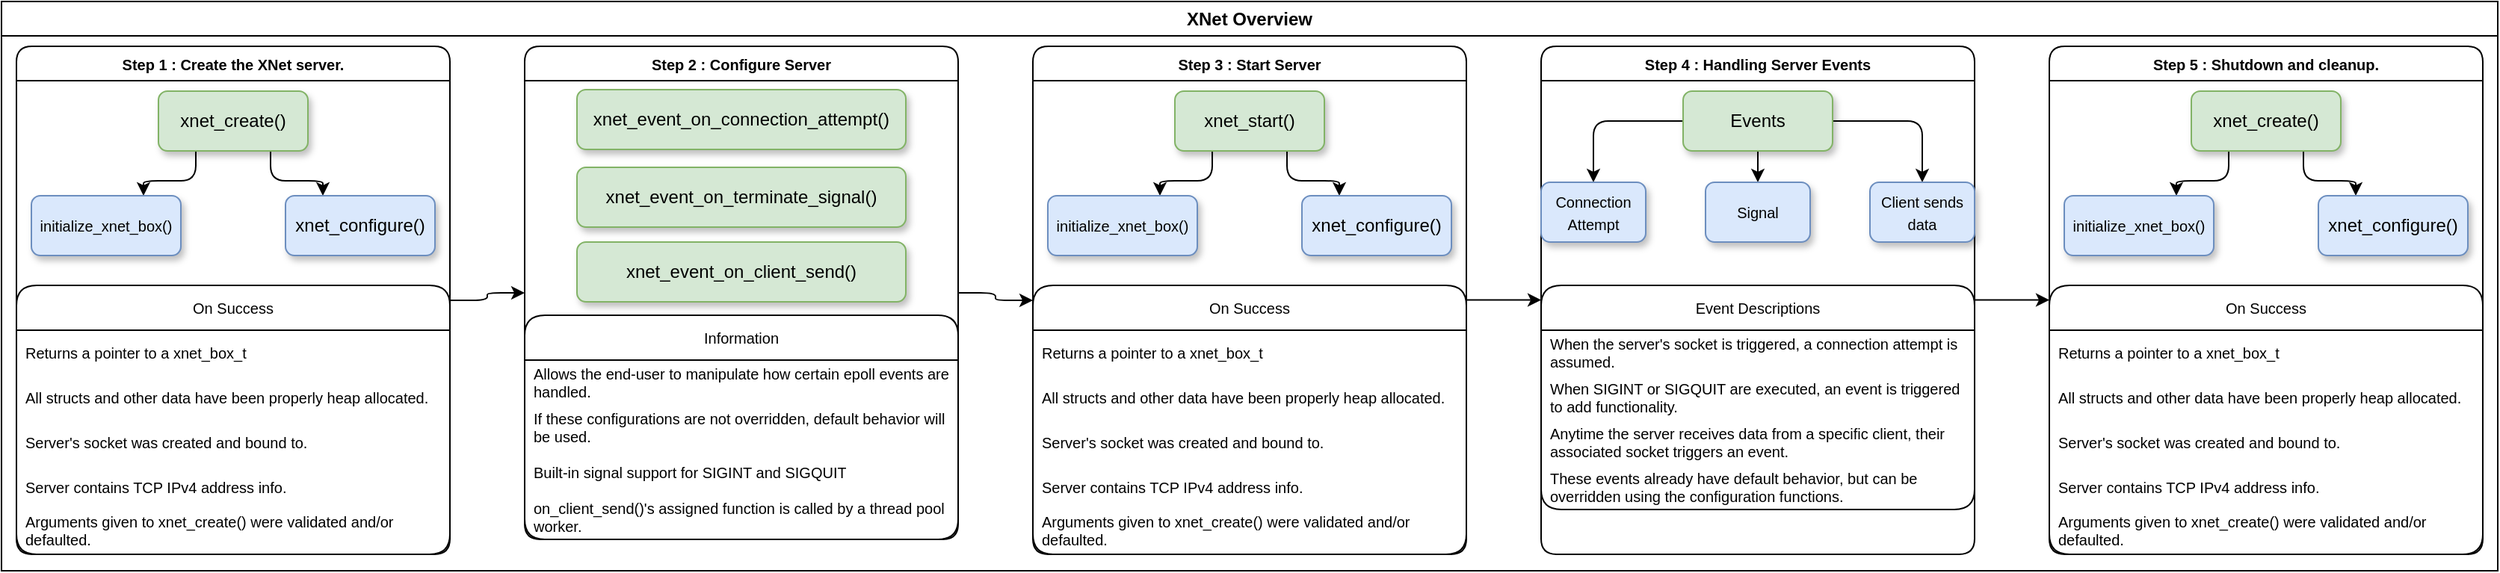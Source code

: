 <mxfile version="20.6.1" type="device"><diagram id="U3kUMdWVzxqKYm31NMez" name="Page-1"><mxGraphModel dx="1469" dy="976" grid="1" gridSize="10" guides="1" tooltips="1" connect="1" arrows="1" fold="1" page="0" pageScale="1" pageWidth="850" pageHeight="1100" background="#ffffff" math="0" shadow="0"><root><mxCell id="0"/><mxCell id="1" parent="0"/><mxCell id="fwImOnN1tH01PNBXdMnB-1" value="XNet Overview" style="swimlane;whiteSpace=wrap;html=1;fillColor=default;strokeColor=default;swimlaneFillColor=default;collapsible=0;" vertex="1" parent="1"><mxGeometry x="-73" y="-201" width="1670" height="381" as="geometry"><mxRectangle width="140" height="30" as="alternateBounds"/></mxGeometry></mxCell><mxCell id="fwImOnN1tH01PNBXdMnB-83" style="edgeStyle=orthogonalEdgeStyle;rounded=1;orthogonalLoop=1;jettySize=auto;html=1;exitX=1;exitY=0.5;exitDx=0;exitDy=0;fontSize=10;" edge="1" parent="fwImOnN1tH01PNBXdMnB-1" source="fwImOnN1tH01PNBXdMnB-35" target="fwImOnN1tH01PNBXdMnB-71"><mxGeometry relative="1" as="geometry"/></mxCell><mxCell id="fwImOnN1tH01PNBXdMnB-35" value="Step 1 : Create the XNet server." style="swimlane;whiteSpace=wrap;html=1;rounded=1;shadow=0;glass=0;strokeColor=default;fontSize=10;fillColor=default;swimlaneLine=1;collapsible=0;" vertex="1" parent="fwImOnN1tH01PNBXdMnB-1"><mxGeometry x="10" y="30" width="290" height="340" as="geometry"><mxRectangle x="10" y="30" width="190" height="30" as="alternateBounds"/></mxGeometry></mxCell><mxCell id="fwImOnN1tH01PNBXdMnB-45" style="edgeStyle=orthogonalEdgeStyle;rounded=1;orthogonalLoop=1;jettySize=auto;html=1;exitX=0.75;exitY=1;exitDx=0;exitDy=0;entryX=0.25;entryY=0;entryDx=0;entryDy=0;fontSize=10;" edge="1" parent="fwImOnN1tH01PNBXdMnB-35" source="fwImOnN1tH01PNBXdMnB-17" target="fwImOnN1tH01PNBXdMnB-20"><mxGeometry relative="1" as="geometry"/></mxCell><mxCell id="fwImOnN1tH01PNBXdMnB-47" style="edgeStyle=orthogonalEdgeStyle;rounded=1;orthogonalLoop=1;jettySize=auto;html=1;exitX=0.25;exitY=1;exitDx=0;exitDy=0;entryX=0.75;entryY=0;entryDx=0;entryDy=0;fontSize=10;" edge="1" parent="fwImOnN1tH01PNBXdMnB-35" source="fwImOnN1tH01PNBXdMnB-17" target="fwImOnN1tH01PNBXdMnB-19"><mxGeometry relative="1" as="geometry"/></mxCell><mxCell id="fwImOnN1tH01PNBXdMnB-17" value="xnet_create()" style="whiteSpace=wrap;html=1;strokeColor=#82b366;fillColor=#d5e8d4;rounded=1;glass=0;shadow=1;" vertex="1" parent="fwImOnN1tH01PNBXdMnB-35"><mxGeometry x="95" y="30" width="100" height="40" as="geometry"/></mxCell><mxCell id="fwImOnN1tH01PNBXdMnB-19" value="&lt;font style=&quot;font-size: 10px;&quot;&gt;initialize_xnet_box()&lt;/font&gt;" style="whiteSpace=wrap;html=1;strokeColor=#6c8ebf;fillColor=#dae8fc;rounded=1;glass=0;shadow=1;" vertex="1" parent="fwImOnN1tH01PNBXdMnB-35"><mxGeometry x="10" y="100" width="100" height="40" as="geometry"/></mxCell><mxCell id="fwImOnN1tH01PNBXdMnB-20" value="xnet_configure()" style="whiteSpace=wrap;html=1;strokeColor=#6c8ebf;fillColor=#dae8fc;rounded=1;glass=0;shadow=1;" vertex="1" parent="fwImOnN1tH01PNBXdMnB-35"><mxGeometry x="180" y="100" width="100" height="40" as="geometry"/></mxCell><mxCell id="fwImOnN1tH01PNBXdMnB-65" value="On Success" style="swimlane;fontStyle=0;childLayout=stackLayout;horizontal=1;startSize=30;horizontalStack=0;resizeParent=1;resizeParentMax=0;resizeLast=0;collapsible=0;marginBottom=0;whiteSpace=wrap;html=1;rounded=1;shadow=0;glass=0;strokeColor=default;fontSize=10;fillColor=default;" vertex="1" parent="fwImOnN1tH01PNBXdMnB-35"><mxGeometry y="160" width="290" height="180" as="geometry"><mxRectangle y="160" width="90" height="30" as="alternateBounds"/></mxGeometry></mxCell><mxCell id="fwImOnN1tH01PNBXdMnB-66" value="Returns a pointer to a xnet_box_t" style="text;strokeColor=none;fillColor=none;align=left;verticalAlign=middle;spacingLeft=4;spacingRight=4;overflow=hidden;points=[[0,0.5],[1,0.5]];portConstraint=eastwest;rotatable=0;whiteSpace=wrap;html=1;rounded=1;shadow=0;glass=0;fontSize=10;" vertex="1" parent="fwImOnN1tH01PNBXdMnB-65"><mxGeometry y="30" width="290" height="30" as="geometry"/></mxCell><mxCell id="fwImOnN1tH01PNBXdMnB-67" value="All structs and other data have been properly heap allocated." style="text;strokeColor=none;fillColor=none;align=left;verticalAlign=middle;spacingLeft=4;spacingRight=4;overflow=hidden;points=[[0,0.5],[1,0.5]];portConstraint=eastwest;rotatable=0;whiteSpace=wrap;html=1;rounded=1;shadow=0;glass=0;fontSize=10;" vertex="1" parent="fwImOnN1tH01PNBXdMnB-65"><mxGeometry y="60" width="290" height="30" as="geometry"/></mxCell><mxCell id="fwImOnN1tH01PNBXdMnB-69" value="Server's socket was created and bound to." style="text;strokeColor=none;fillColor=none;align=left;verticalAlign=middle;spacingLeft=4;spacingRight=4;overflow=hidden;points=[[0,0.5],[1,0.5]];portConstraint=eastwest;rotatable=0;whiteSpace=wrap;html=1;rounded=1;shadow=0;glass=0;fontSize=10;" vertex="1" parent="fwImOnN1tH01PNBXdMnB-65"><mxGeometry y="90" width="290" height="30" as="geometry"/></mxCell><mxCell id="fwImOnN1tH01PNBXdMnB-70" value="Server contains TCP IPv4 address info." style="text;strokeColor=none;fillColor=none;align=left;verticalAlign=middle;spacingLeft=4;spacingRight=4;overflow=hidden;points=[[0,0.5],[1,0.5]];portConstraint=eastwest;rotatable=0;whiteSpace=wrap;html=1;rounded=1;shadow=0;glass=0;fontSize=10;" vertex="1" parent="fwImOnN1tH01PNBXdMnB-65"><mxGeometry y="120" width="290" height="30" as="geometry"/></mxCell><mxCell id="fwImOnN1tH01PNBXdMnB-68" value="Arguments given to xnet_create() were validated and/or defaulted.&lt;span style=&quot;color: rgba(0, 0, 0, 0); font-family: monospace; font-size: 0px;&quot;&gt;%3CmxGraphModel%3E%3Croot%3E%3CmxCell%20id%3D%220%22%2F%3E%3CmxCell%20id%3D%221%22%20parent%3D%220%22%2F%3E%3CmxCell%20id%3D%222%22%20value%3D%22Item%202%22%20style%3D%22text%3BstrokeColor%3Dnone%3BfillColor%3Dnone%3Balign%3Dleft%3BverticalAlign%3Dmiddle%3BspacingLeft%3D4%3BspacingRight%3D4%3Boverflow%3Dhidden%3Bpoints%3D%5B%5B0%2C0.5%5D%2C%5B1%2C0.5%5D%5D%3BportConstraint%3Deastwest%3Brotatable%3D0%3BwhiteSpace%3Dwrap%3Bhtml%3D1%3Brounded%3D1%3Bshadow%3D0%3Bglass%3D0%3BfontSize%3D10%3B%22%20vertex%3D%221%22%20parent%3D%221%22%3E%3CmxGeometry%20x%3D%2285%22%20y%3D%22300%22%20width%3D%22140%22%20height%3D%2230%22%20as%3D%22geometry%22%2F%3E%3C%2FmxCell%3E%3C%2Froot%3E%3C%2FmxGraphModel%3E&lt;/span&gt;&lt;br&gt;&lt;span style=&quot;color: rgba(0, 0, 0, 0); font-family: monospace; font-size: 0px;&quot;&gt;%3CmxGraphModel%3E%3Croot%3E%3CmxCell%20id%3D%220%22%2F%3E%3CmxCell%20id%3D%221%22%20parent%3D%220%22%2F%3E%3CmxCell%20id%3D%222%22%20value%3D%22Item%202%22%20style%3D%22text%3BstrokeColor%3Dnone%3BfillColor%3Dnone%3Balign%3Dleft%3BverticalAlign%3Dmiddle%3BspacingLeft%3D4%3BspacingRight%3D4%3Boverflow%3Dhidden%3Bpoints%3D%5B%5B0%2C0.5%5D%2C%5B1%2C0.5%5D%5D%3BportConstraint%3Deastwest%3Brotatable%3D0%3BwhiteSpace%3Dwrap%3Bhtml%3D1%3Brounded%3D1%3Bshadow%3D0%3Bglass%3D0%3BfontSize%3D10%3B%22%20vertex%3D%221%22%20parent%3D%221%22%3E%3CmxGeometry%20x%3D%2285%22%20y%3D%22300%22%20width%3D%22140%22%20height%3D%2230%22%20as%3D%22geometry%22%2F%3E%3C%2FmxCell%3E%3C%2Froot%3E%3C%2FmxGraphModel%3E&lt;/span&gt;" style="text;strokeColor=none;fillColor=none;align=left;verticalAlign=middle;spacingLeft=4;spacingRight=4;overflow=hidden;points=[[0,0.5],[1,0.5]];portConstraint=eastwest;rotatable=0;whiteSpace=wrap;html=1;rounded=1;shadow=0;glass=0;fontSize=10;" vertex="1" parent="fwImOnN1tH01PNBXdMnB-65"><mxGeometry y="150" width="290" height="30" as="geometry"/></mxCell><mxCell id="fwImOnN1tH01PNBXdMnB-96" style="edgeStyle=orthogonalEdgeStyle;rounded=1;orthogonalLoop=1;jettySize=auto;html=1;exitX=1;exitY=0.5;exitDx=0;exitDy=0;entryX=0;entryY=0.5;entryDx=0;entryDy=0;fontSize=10;" edge="1" parent="fwImOnN1tH01PNBXdMnB-1" source="fwImOnN1tH01PNBXdMnB-71" target="fwImOnN1tH01PNBXdMnB-84"><mxGeometry relative="1" as="geometry"/></mxCell><mxCell id="fwImOnN1tH01PNBXdMnB-71" value="Step 2 : Configure Server" style="swimlane;whiteSpace=wrap;html=1;rounded=1;shadow=0;glass=0;strokeColor=default;fontSize=10;fillColor=default;swimlaneLine=1;collapsible=0;" vertex="1" parent="fwImOnN1tH01PNBXdMnB-1"><mxGeometry x="350" y="30" width="290" height="330" as="geometry"><mxRectangle x="10" y="30" width="190" height="30" as="alternateBounds"/></mxGeometry></mxCell><mxCell id="fwImOnN1tH01PNBXdMnB-74" value="xnet_event_on_connection_attempt()" style="whiteSpace=wrap;html=1;strokeColor=#82b366;fillColor=#d5e8d4;rounded=1;glass=0;shadow=1;" vertex="1" parent="fwImOnN1tH01PNBXdMnB-71"><mxGeometry x="35" y="29" width="220" height="40" as="geometry"/></mxCell><mxCell id="fwImOnN1tH01PNBXdMnB-77" value="Information" style="swimlane;fontStyle=0;childLayout=stackLayout;horizontal=1;startSize=30;horizontalStack=0;resizeParent=1;resizeParentMax=0;resizeLast=0;collapsible=0;marginBottom=0;whiteSpace=wrap;html=1;rounded=1;shadow=0;glass=0;strokeColor=default;fontSize=10;fillColor=default;" vertex="1" parent="fwImOnN1tH01PNBXdMnB-71"><mxGeometry y="180" width="290" height="150" as="geometry"><mxRectangle y="160" width="90" height="30" as="alternateBounds"/></mxGeometry></mxCell><mxCell id="fwImOnN1tH01PNBXdMnB-78" value="Allows the end-user to manipulate how certain epoll events are handled." style="text;strokeColor=none;fillColor=none;align=left;verticalAlign=middle;spacingLeft=4;spacingRight=4;overflow=hidden;points=[[0,0.5],[1,0.5]];portConstraint=eastwest;rotatable=0;whiteSpace=wrap;html=1;rounded=1;shadow=0;glass=0;fontSize=10;" vertex="1" parent="fwImOnN1tH01PNBXdMnB-77"><mxGeometry y="30" width="290" height="30" as="geometry"/></mxCell><mxCell id="fwImOnN1tH01PNBXdMnB-79" value="If these configurations are not overridden, default behavior will be used." style="text;strokeColor=none;fillColor=none;align=left;verticalAlign=middle;spacingLeft=4;spacingRight=4;overflow=hidden;points=[[0,0.5],[1,0.5]];portConstraint=eastwest;rotatable=0;whiteSpace=wrap;html=1;rounded=1;shadow=0;glass=0;fontSize=10;" vertex="1" parent="fwImOnN1tH01PNBXdMnB-77"><mxGeometry y="60" width="290" height="30" as="geometry"/></mxCell><mxCell id="fwImOnN1tH01PNBXdMnB-80" value="Built-in signal support for SIGINT and SIGQUIT" style="text;strokeColor=none;fillColor=none;align=left;verticalAlign=middle;spacingLeft=4;spacingRight=4;overflow=hidden;points=[[0,0.5],[1,0.5]];portConstraint=eastwest;rotatable=0;whiteSpace=wrap;html=1;rounded=1;shadow=0;glass=0;fontSize=10;" vertex="1" parent="fwImOnN1tH01PNBXdMnB-77"><mxGeometry y="90" width="290" height="30" as="geometry"/></mxCell><mxCell id="fwImOnN1tH01PNBXdMnB-81" value="on_client_send()'s assigned function is called by a thread pool worker." style="text;strokeColor=none;fillColor=none;align=left;verticalAlign=middle;spacingLeft=4;spacingRight=4;overflow=hidden;points=[[0,0.5],[1,0.5]];portConstraint=eastwest;rotatable=0;whiteSpace=wrap;html=1;rounded=1;shadow=0;glass=0;fontSize=10;" vertex="1" parent="fwImOnN1tH01PNBXdMnB-77"><mxGeometry y="120" width="290" height="30" as="geometry"/></mxCell><mxCell id="fwImOnN1tH01PNBXdMnB-134" value="xnet_event_on_terminate_signal()" style="whiteSpace=wrap;html=1;strokeColor=#82b366;fillColor=#d5e8d4;rounded=1;glass=0;shadow=1;" vertex="1" parent="fwImOnN1tH01PNBXdMnB-71"><mxGeometry x="35" y="81" width="220" height="40" as="geometry"/></mxCell><mxCell id="fwImOnN1tH01PNBXdMnB-136" value="xnet_event_on_client_send()" style="whiteSpace=wrap;html=1;strokeColor=#82b366;fillColor=#d5e8d4;rounded=1;glass=0;shadow=1;" vertex="1" parent="fwImOnN1tH01PNBXdMnB-71"><mxGeometry x="35" y="131" width="220" height="40" as="geometry"/></mxCell><mxCell id="fwImOnN1tH01PNBXdMnB-84" value="Step 3 : Start Server" style="swimlane;whiteSpace=wrap;html=1;rounded=1;shadow=0;glass=0;strokeColor=default;fontSize=10;fillColor=default;swimlaneLine=1;collapsible=0;" vertex="1" parent="fwImOnN1tH01PNBXdMnB-1"><mxGeometry x="690" y="30" width="290" height="340" as="geometry"><mxRectangle x="10" y="30" width="190" height="30" as="alternateBounds"/></mxGeometry></mxCell><mxCell id="fwImOnN1tH01PNBXdMnB-85" style="edgeStyle=orthogonalEdgeStyle;rounded=1;orthogonalLoop=1;jettySize=auto;html=1;exitX=0.75;exitY=1;exitDx=0;exitDy=0;entryX=0.25;entryY=0;entryDx=0;entryDy=0;fontSize=10;" edge="1" parent="fwImOnN1tH01PNBXdMnB-84" source="fwImOnN1tH01PNBXdMnB-87" target="fwImOnN1tH01PNBXdMnB-89"><mxGeometry relative="1" as="geometry"/></mxCell><mxCell id="fwImOnN1tH01PNBXdMnB-86" style="edgeStyle=orthogonalEdgeStyle;rounded=1;orthogonalLoop=1;jettySize=auto;html=1;exitX=0.25;exitY=1;exitDx=0;exitDy=0;entryX=0.75;entryY=0;entryDx=0;entryDy=0;fontSize=10;" edge="1" parent="fwImOnN1tH01PNBXdMnB-84" source="fwImOnN1tH01PNBXdMnB-87" target="fwImOnN1tH01PNBXdMnB-88"><mxGeometry relative="1" as="geometry"/></mxCell><mxCell id="fwImOnN1tH01PNBXdMnB-87" value="xnet_start()" style="whiteSpace=wrap;html=1;strokeColor=#82b366;fillColor=#d5e8d4;rounded=1;glass=0;shadow=1;" vertex="1" parent="fwImOnN1tH01PNBXdMnB-84"><mxGeometry x="95" y="30" width="100" height="40" as="geometry"/></mxCell><mxCell id="fwImOnN1tH01PNBXdMnB-88" value="&lt;font style=&quot;font-size: 10px;&quot;&gt;initialize_xnet_box()&lt;/font&gt;" style="whiteSpace=wrap;html=1;strokeColor=#6c8ebf;fillColor=#dae8fc;rounded=1;glass=0;shadow=1;" vertex="1" parent="fwImOnN1tH01PNBXdMnB-84"><mxGeometry x="10" y="100" width="100" height="40" as="geometry"/></mxCell><mxCell id="fwImOnN1tH01PNBXdMnB-89" value="xnet_configure()" style="whiteSpace=wrap;html=1;strokeColor=#6c8ebf;fillColor=#dae8fc;rounded=1;glass=0;shadow=1;" vertex="1" parent="fwImOnN1tH01PNBXdMnB-84"><mxGeometry x="180" y="100" width="100" height="40" as="geometry"/></mxCell><mxCell id="fwImOnN1tH01PNBXdMnB-90" value="On Success" style="swimlane;fontStyle=0;childLayout=stackLayout;horizontal=1;startSize=30;horizontalStack=0;resizeParent=1;resizeParentMax=0;resizeLast=0;collapsible=0;marginBottom=0;whiteSpace=wrap;html=1;rounded=1;shadow=0;glass=0;strokeColor=default;fontSize=10;fillColor=default;" vertex="1" parent="fwImOnN1tH01PNBXdMnB-84"><mxGeometry y="160" width="290" height="180" as="geometry"><mxRectangle y="160" width="90" height="30" as="alternateBounds"/></mxGeometry></mxCell><mxCell id="fwImOnN1tH01PNBXdMnB-91" value="Returns a pointer to a xnet_box_t" style="text;strokeColor=none;fillColor=none;align=left;verticalAlign=middle;spacingLeft=4;spacingRight=4;overflow=hidden;points=[[0,0.5],[1,0.5]];portConstraint=eastwest;rotatable=0;whiteSpace=wrap;html=1;rounded=1;shadow=0;glass=0;fontSize=10;" vertex="1" parent="fwImOnN1tH01PNBXdMnB-90"><mxGeometry y="30" width="290" height="30" as="geometry"/></mxCell><mxCell id="fwImOnN1tH01PNBXdMnB-92" value="All structs and other data have been properly heap allocated." style="text;strokeColor=none;fillColor=none;align=left;verticalAlign=middle;spacingLeft=4;spacingRight=4;overflow=hidden;points=[[0,0.5],[1,0.5]];portConstraint=eastwest;rotatable=0;whiteSpace=wrap;html=1;rounded=1;shadow=0;glass=0;fontSize=10;" vertex="1" parent="fwImOnN1tH01PNBXdMnB-90"><mxGeometry y="60" width="290" height="30" as="geometry"/></mxCell><mxCell id="fwImOnN1tH01PNBXdMnB-93" value="Server's socket was created and bound to." style="text;strokeColor=none;fillColor=none;align=left;verticalAlign=middle;spacingLeft=4;spacingRight=4;overflow=hidden;points=[[0,0.5],[1,0.5]];portConstraint=eastwest;rotatable=0;whiteSpace=wrap;html=1;rounded=1;shadow=0;glass=0;fontSize=10;" vertex="1" parent="fwImOnN1tH01PNBXdMnB-90"><mxGeometry y="90" width="290" height="30" as="geometry"/></mxCell><mxCell id="fwImOnN1tH01PNBXdMnB-94" value="Server contains TCP IPv4 address info." style="text;strokeColor=none;fillColor=none;align=left;verticalAlign=middle;spacingLeft=4;spacingRight=4;overflow=hidden;points=[[0,0.5],[1,0.5]];portConstraint=eastwest;rotatable=0;whiteSpace=wrap;html=1;rounded=1;shadow=0;glass=0;fontSize=10;" vertex="1" parent="fwImOnN1tH01PNBXdMnB-90"><mxGeometry y="120" width="290" height="30" as="geometry"/></mxCell><mxCell id="fwImOnN1tH01PNBXdMnB-95" value="Arguments given to xnet_create() were validated and/or defaulted.&lt;span style=&quot;color: rgba(0, 0, 0, 0); font-family: monospace; font-size: 0px;&quot;&gt;%3CmxGraphModel%3E%3Croot%3E%3CmxCell%20id%3D%220%22%2F%3E%3CmxCell%20id%3D%221%22%20parent%3D%220%22%2F%3E%3CmxCell%20id%3D%222%22%20value%3D%22Item%202%22%20style%3D%22text%3BstrokeColor%3Dnone%3BfillColor%3Dnone%3Balign%3Dleft%3BverticalAlign%3Dmiddle%3BspacingLeft%3D4%3BspacingRight%3D4%3Boverflow%3Dhidden%3Bpoints%3D%5B%5B0%2C0.5%5D%2C%5B1%2C0.5%5D%5D%3BportConstraint%3Deastwest%3Brotatable%3D0%3BwhiteSpace%3Dwrap%3Bhtml%3D1%3Brounded%3D1%3Bshadow%3D0%3Bglass%3D0%3BfontSize%3D10%3B%22%20vertex%3D%221%22%20parent%3D%221%22%3E%3CmxGeometry%20x%3D%2285%22%20y%3D%22300%22%20width%3D%22140%22%20height%3D%2230%22%20as%3D%22geometry%22%2F%3E%3C%2FmxCell%3E%3C%2Froot%3E%3C%2FmxGraphModel%3E&lt;/span&gt;&lt;br&gt;&lt;span style=&quot;color: rgba(0, 0, 0, 0); font-family: monospace; font-size: 0px;&quot;&gt;%3CmxGraphModel%3E%3Croot%3E%3CmxCell%20id%3D%220%22%2F%3E%3CmxCell%20id%3D%221%22%20parent%3D%220%22%2F%3E%3CmxCell%20id%3D%222%22%20value%3D%22Item%202%22%20style%3D%22text%3BstrokeColor%3Dnone%3BfillColor%3Dnone%3Balign%3Dleft%3BverticalAlign%3Dmiddle%3BspacingLeft%3D4%3BspacingRight%3D4%3Boverflow%3Dhidden%3Bpoints%3D%5B%5B0%2C0.5%5D%2C%5B1%2C0.5%5D%5D%3BportConstraint%3Deastwest%3Brotatable%3D0%3BwhiteSpace%3Dwrap%3Bhtml%3D1%3Brounded%3D1%3Bshadow%3D0%3Bglass%3D0%3BfontSize%3D10%3B%22%20vertex%3D%221%22%20parent%3D%221%22%3E%3CmxGeometry%20x%3D%2285%22%20y%3D%22300%22%20width%3D%22140%22%20height%3D%2230%22%20as%3D%22geometry%22%2F%3E%3C%2FmxCell%3E%3C%2Froot%3E%3C%2FmxGraphModel%3E&lt;/span&gt;" style="text;strokeColor=none;fillColor=none;align=left;verticalAlign=middle;spacingLeft=4;spacingRight=4;overflow=hidden;points=[[0,0.5],[1,0.5]];portConstraint=eastwest;rotatable=0;whiteSpace=wrap;html=1;rounded=1;shadow=0;glass=0;fontSize=10;" vertex="1" parent="fwImOnN1tH01PNBXdMnB-90"><mxGeometry y="150" width="290" height="30" as="geometry"/></mxCell><mxCell id="fwImOnN1tH01PNBXdMnB-97" value="Step 4 : Handling Server Events" style="swimlane;whiteSpace=wrap;html=1;rounded=1;shadow=0;glass=0;strokeColor=default;fontSize=10;fillColor=default;swimlaneLine=1;collapsible=0;" vertex="1" parent="fwImOnN1tH01PNBXdMnB-1"><mxGeometry x="1030" y="30" width="290" height="340" as="geometry"><mxRectangle x="10" y="30" width="190" height="30" as="alternateBounds"/></mxGeometry></mxCell><mxCell id="fwImOnN1tH01PNBXdMnB-157" style="edgeStyle=orthogonalEdgeStyle;rounded=1;orthogonalLoop=1;jettySize=auto;html=1;exitX=0;exitY=0.5;exitDx=0;exitDy=0;entryX=0.5;entryY=0;entryDx=0;entryDy=0;fontSize=10;" edge="1" parent="fwImOnN1tH01PNBXdMnB-97" source="fwImOnN1tH01PNBXdMnB-100" target="fwImOnN1tH01PNBXdMnB-101"><mxGeometry relative="1" as="geometry"/></mxCell><mxCell id="fwImOnN1tH01PNBXdMnB-158" style="edgeStyle=orthogonalEdgeStyle;rounded=1;orthogonalLoop=1;jettySize=auto;html=1;exitX=1;exitY=0.5;exitDx=0;exitDy=0;entryX=0.5;entryY=0;entryDx=0;entryDy=0;fontSize=10;" edge="1" parent="fwImOnN1tH01PNBXdMnB-97" source="fwImOnN1tH01PNBXdMnB-100" target="fwImOnN1tH01PNBXdMnB-155"><mxGeometry relative="1" as="geometry"/></mxCell><mxCell id="fwImOnN1tH01PNBXdMnB-159" style="edgeStyle=orthogonalEdgeStyle;rounded=1;orthogonalLoop=1;jettySize=auto;html=1;exitX=0.5;exitY=1;exitDx=0;exitDy=0;entryX=0.5;entryY=0;entryDx=0;entryDy=0;fontSize=10;" edge="1" parent="fwImOnN1tH01PNBXdMnB-97" source="fwImOnN1tH01PNBXdMnB-100" target="fwImOnN1tH01PNBXdMnB-154"><mxGeometry relative="1" as="geometry"/></mxCell><mxCell id="fwImOnN1tH01PNBXdMnB-100" value="Events" style="whiteSpace=wrap;html=1;strokeColor=#82b366;fillColor=#d5e8d4;rounded=1;glass=0;shadow=1;" vertex="1" parent="fwImOnN1tH01PNBXdMnB-97"><mxGeometry x="95" y="30" width="100" height="40" as="geometry"/></mxCell><mxCell id="fwImOnN1tH01PNBXdMnB-101" value="&lt;font style=&quot;font-size: 10px;&quot;&gt;Connection Attempt&lt;/font&gt;" style="whiteSpace=wrap;html=1;strokeColor=#6c8ebf;fillColor=#dae8fc;rounded=1;glass=0;shadow=1;" vertex="1" parent="fwImOnN1tH01PNBXdMnB-97"><mxGeometry y="91" width="70" height="40" as="geometry"/></mxCell><mxCell id="fwImOnN1tH01PNBXdMnB-103" value="Event Descriptions" style="swimlane;fontStyle=0;childLayout=stackLayout;horizontal=1;startSize=30;horizontalStack=0;resizeParent=1;resizeParentMax=0;resizeLast=0;collapsible=0;marginBottom=0;whiteSpace=wrap;html=1;rounded=1;shadow=0;glass=0;strokeColor=default;fontSize=10;fillColor=default;" vertex="1" parent="fwImOnN1tH01PNBXdMnB-97"><mxGeometry y="160" width="290" height="150" as="geometry"><mxRectangle y="160" width="90" height="30" as="alternateBounds"/></mxGeometry></mxCell><mxCell id="fwImOnN1tH01PNBXdMnB-104" value="When the server's socket is triggered, a connection attempt is assumed." style="text;strokeColor=none;fillColor=none;align=left;verticalAlign=middle;spacingLeft=4;spacingRight=4;overflow=hidden;points=[[0,0.5],[1,0.5]];portConstraint=eastwest;rotatable=0;whiteSpace=wrap;html=1;rounded=1;shadow=0;glass=0;fontSize=10;" vertex="1" parent="fwImOnN1tH01PNBXdMnB-103"><mxGeometry y="30" width="290" height="30" as="geometry"/></mxCell><mxCell id="fwImOnN1tH01PNBXdMnB-105" value="When SIGINT or SIGQUIT are executed, an event is triggered to add functionality." style="text;strokeColor=none;fillColor=none;align=left;verticalAlign=middle;spacingLeft=4;spacingRight=4;overflow=hidden;points=[[0,0.5],[1,0.5]];portConstraint=eastwest;rotatable=0;whiteSpace=wrap;html=1;rounded=1;shadow=0;glass=0;fontSize=10;" vertex="1" parent="fwImOnN1tH01PNBXdMnB-103"><mxGeometry y="60" width="290" height="30" as="geometry"/></mxCell><mxCell id="fwImOnN1tH01PNBXdMnB-106" value="Anytime the server receives data from a specific client, their associated socket triggers an event." style="text;strokeColor=none;fillColor=none;align=left;verticalAlign=middle;spacingLeft=4;spacingRight=4;overflow=hidden;points=[[0,0.5],[1,0.5]];portConstraint=eastwest;rotatable=0;whiteSpace=wrap;html=1;rounded=1;shadow=0;glass=0;fontSize=10;" vertex="1" parent="fwImOnN1tH01PNBXdMnB-103"><mxGeometry y="90" width="290" height="30" as="geometry"/></mxCell><mxCell id="fwImOnN1tH01PNBXdMnB-160" value="These events already have default behavior, but can be overridden using the configuration functions.&amp;nbsp;" style="text;strokeColor=none;fillColor=none;align=left;verticalAlign=middle;spacingLeft=4;spacingRight=4;overflow=hidden;points=[[0,0.5],[1,0.5]];portConstraint=eastwest;rotatable=0;whiteSpace=wrap;html=1;rounded=1;shadow=0;glass=0;fontSize=10;" vertex="1" parent="fwImOnN1tH01PNBXdMnB-103"><mxGeometry y="120" width="290" height="30" as="geometry"/></mxCell><mxCell id="fwImOnN1tH01PNBXdMnB-154" value="&lt;font style=&quot;font-size: 10px;&quot;&gt;Signal&lt;/font&gt;" style="whiteSpace=wrap;html=1;strokeColor=#6c8ebf;fillColor=#dae8fc;rounded=1;glass=0;shadow=1;" vertex="1" parent="fwImOnN1tH01PNBXdMnB-97"><mxGeometry x="110" y="91" width="70" height="40" as="geometry"/></mxCell><mxCell id="fwImOnN1tH01PNBXdMnB-155" value="&lt;font style=&quot;font-size: 10px;&quot;&gt;Client sends data&lt;/font&gt;" style="whiteSpace=wrap;html=1;strokeColor=#6c8ebf;fillColor=#dae8fc;rounded=1;glass=0;shadow=1;" vertex="1" parent="fwImOnN1tH01PNBXdMnB-97"><mxGeometry x="220" y="91" width="70" height="40" as="geometry"/></mxCell><mxCell id="fwImOnN1tH01PNBXdMnB-112" style="edgeStyle=orthogonalEdgeStyle;rounded=1;orthogonalLoop=1;jettySize=auto;html=1;exitX=1;exitY=0.5;exitDx=0;exitDy=0;entryX=0;entryY=0.5;entryDx=0;entryDy=0;fontSize=10;" edge="1" parent="fwImOnN1tH01PNBXdMnB-1"><mxGeometry relative="1" as="geometry"><mxPoint x="980" y="199.8" as="sourcePoint"/><mxPoint x="1030" y="199.8" as="targetPoint"/></mxGeometry></mxCell><mxCell id="fwImOnN1tH01PNBXdMnB-113" value="Step 5 : Shutdown and cleanup." style="swimlane;whiteSpace=wrap;html=1;rounded=1;shadow=0;glass=0;strokeColor=default;fontSize=10;fillColor=default;swimlaneLine=1;collapsible=0;" vertex="1" parent="fwImOnN1tH01PNBXdMnB-1"><mxGeometry x="1370" y="30" width="290" height="340" as="geometry"><mxRectangle x="10" y="30" width="190" height="30" as="alternateBounds"/></mxGeometry></mxCell><mxCell id="fwImOnN1tH01PNBXdMnB-114" style="edgeStyle=orthogonalEdgeStyle;rounded=1;orthogonalLoop=1;jettySize=auto;html=1;exitX=0.75;exitY=1;exitDx=0;exitDy=0;entryX=0.25;entryY=0;entryDx=0;entryDy=0;fontSize=10;" edge="1" parent="fwImOnN1tH01PNBXdMnB-113" source="fwImOnN1tH01PNBXdMnB-116" target="fwImOnN1tH01PNBXdMnB-118"><mxGeometry relative="1" as="geometry"/></mxCell><mxCell id="fwImOnN1tH01PNBXdMnB-115" style="edgeStyle=orthogonalEdgeStyle;rounded=1;orthogonalLoop=1;jettySize=auto;html=1;exitX=0.25;exitY=1;exitDx=0;exitDy=0;entryX=0.75;entryY=0;entryDx=0;entryDy=0;fontSize=10;" edge="1" parent="fwImOnN1tH01PNBXdMnB-113" source="fwImOnN1tH01PNBXdMnB-116" target="fwImOnN1tH01PNBXdMnB-117"><mxGeometry relative="1" as="geometry"/></mxCell><mxCell id="fwImOnN1tH01PNBXdMnB-116" value="xnet_create()" style="whiteSpace=wrap;html=1;strokeColor=#82b366;fillColor=#d5e8d4;rounded=1;glass=0;shadow=1;" vertex="1" parent="fwImOnN1tH01PNBXdMnB-113"><mxGeometry x="95" y="30" width="100" height="40" as="geometry"/></mxCell><mxCell id="fwImOnN1tH01PNBXdMnB-117" value="&lt;font style=&quot;font-size: 10px;&quot;&gt;initialize_xnet_box()&lt;/font&gt;" style="whiteSpace=wrap;html=1;strokeColor=#6c8ebf;fillColor=#dae8fc;rounded=1;glass=0;shadow=1;" vertex="1" parent="fwImOnN1tH01PNBXdMnB-113"><mxGeometry x="10" y="100" width="100" height="40" as="geometry"/></mxCell><mxCell id="fwImOnN1tH01PNBXdMnB-118" value="xnet_configure()" style="whiteSpace=wrap;html=1;strokeColor=#6c8ebf;fillColor=#dae8fc;rounded=1;glass=0;shadow=1;" vertex="1" parent="fwImOnN1tH01PNBXdMnB-113"><mxGeometry x="180" y="100" width="100" height="40" as="geometry"/></mxCell><mxCell id="fwImOnN1tH01PNBXdMnB-119" value="On Success" style="swimlane;fontStyle=0;childLayout=stackLayout;horizontal=1;startSize=30;horizontalStack=0;resizeParent=1;resizeParentMax=0;resizeLast=0;collapsible=0;marginBottom=0;whiteSpace=wrap;html=1;rounded=1;shadow=0;glass=0;strokeColor=default;fontSize=10;fillColor=default;" vertex="1" parent="fwImOnN1tH01PNBXdMnB-113"><mxGeometry y="160" width="290" height="180" as="geometry"><mxRectangle y="160" width="90" height="30" as="alternateBounds"/></mxGeometry></mxCell><mxCell id="fwImOnN1tH01PNBXdMnB-120" value="Returns a pointer to a xnet_box_t" style="text;strokeColor=none;fillColor=none;align=left;verticalAlign=middle;spacingLeft=4;spacingRight=4;overflow=hidden;points=[[0,0.5],[1,0.5]];portConstraint=eastwest;rotatable=0;whiteSpace=wrap;html=1;rounded=1;shadow=0;glass=0;fontSize=10;" vertex="1" parent="fwImOnN1tH01PNBXdMnB-119"><mxGeometry y="30" width="290" height="30" as="geometry"/></mxCell><mxCell id="fwImOnN1tH01PNBXdMnB-121" value="All structs and other data have been properly heap allocated." style="text;strokeColor=none;fillColor=none;align=left;verticalAlign=middle;spacingLeft=4;spacingRight=4;overflow=hidden;points=[[0,0.5],[1,0.5]];portConstraint=eastwest;rotatable=0;whiteSpace=wrap;html=1;rounded=1;shadow=0;glass=0;fontSize=10;" vertex="1" parent="fwImOnN1tH01PNBXdMnB-119"><mxGeometry y="60" width="290" height="30" as="geometry"/></mxCell><mxCell id="fwImOnN1tH01PNBXdMnB-122" value="Server's socket was created and bound to." style="text;strokeColor=none;fillColor=none;align=left;verticalAlign=middle;spacingLeft=4;spacingRight=4;overflow=hidden;points=[[0,0.5],[1,0.5]];portConstraint=eastwest;rotatable=0;whiteSpace=wrap;html=1;rounded=1;shadow=0;glass=0;fontSize=10;" vertex="1" parent="fwImOnN1tH01PNBXdMnB-119"><mxGeometry y="90" width="290" height="30" as="geometry"/></mxCell><mxCell id="fwImOnN1tH01PNBXdMnB-123" value="Server contains TCP IPv4 address info." style="text;strokeColor=none;fillColor=none;align=left;verticalAlign=middle;spacingLeft=4;spacingRight=4;overflow=hidden;points=[[0,0.5],[1,0.5]];portConstraint=eastwest;rotatable=0;whiteSpace=wrap;html=1;rounded=1;shadow=0;glass=0;fontSize=10;" vertex="1" parent="fwImOnN1tH01PNBXdMnB-119"><mxGeometry y="120" width="290" height="30" as="geometry"/></mxCell><mxCell id="fwImOnN1tH01PNBXdMnB-124" value="Arguments given to xnet_create() were validated and/or defaulted.&lt;span style=&quot;color: rgba(0, 0, 0, 0); font-family: monospace; font-size: 0px;&quot;&gt;%3CmxGraphModel%3E%3Croot%3E%3CmxCell%20id%3D%220%22%2F%3E%3CmxCell%20id%3D%221%22%20parent%3D%220%22%2F%3E%3CmxCell%20id%3D%222%22%20value%3D%22Item%202%22%20style%3D%22text%3BstrokeColor%3Dnone%3BfillColor%3Dnone%3Balign%3Dleft%3BverticalAlign%3Dmiddle%3BspacingLeft%3D4%3BspacingRight%3D4%3Boverflow%3Dhidden%3Bpoints%3D%5B%5B0%2C0.5%5D%2C%5B1%2C0.5%5D%5D%3BportConstraint%3Deastwest%3Brotatable%3D0%3BwhiteSpace%3Dwrap%3Bhtml%3D1%3Brounded%3D1%3Bshadow%3D0%3Bglass%3D0%3BfontSize%3D10%3B%22%20vertex%3D%221%22%20parent%3D%221%22%3E%3CmxGeometry%20x%3D%2285%22%20y%3D%22300%22%20width%3D%22140%22%20height%3D%2230%22%20as%3D%22geometry%22%2F%3E%3C%2FmxCell%3E%3C%2Froot%3E%3C%2FmxGraphModel%3E&lt;/span&gt;&lt;br&gt;&lt;span style=&quot;color: rgba(0, 0, 0, 0); font-family: monospace; font-size: 0px;&quot;&gt;%3CmxGraphModel%3E%3Croot%3E%3CmxCell%20id%3D%220%22%2F%3E%3CmxCell%20id%3D%221%22%20parent%3D%220%22%2F%3E%3CmxCell%20id%3D%222%22%20value%3D%22Item%202%22%20style%3D%22text%3BstrokeColor%3Dnone%3BfillColor%3Dnone%3Balign%3Dleft%3BverticalAlign%3Dmiddle%3BspacingLeft%3D4%3BspacingRight%3D4%3Boverflow%3Dhidden%3Bpoints%3D%5B%5B0%2C0.5%5D%2C%5B1%2C0.5%5D%5D%3BportConstraint%3Deastwest%3Brotatable%3D0%3BwhiteSpace%3Dwrap%3Bhtml%3D1%3Brounded%3D1%3Bshadow%3D0%3Bglass%3D0%3BfontSize%3D10%3B%22%20vertex%3D%221%22%20parent%3D%221%22%3E%3CmxGeometry%20x%3D%2285%22%20y%3D%22300%22%20width%3D%22140%22%20height%3D%2230%22%20as%3D%22geometry%22%2F%3E%3C%2FmxCell%3E%3C%2Froot%3E%3C%2FmxGraphModel%3E&lt;/span&gt;" style="text;strokeColor=none;fillColor=none;align=left;verticalAlign=middle;spacingLeft=4;spacingRight=4;overflow=hidden;points=[[0,0.5],[1,0.5]];portConstraint=eastwest;rotatable=0;whiteSpace=wrap;html=1;rounded=1;shadow=0;glass=0;fontSize=10;" vertex="1" parent="fwImOnN1tH01PNBXdMnB-119"><mxGeometry y="150" width="290" height="30" as="geometry"/></mxCell><mxCell id="fwImOnN1tH01PNBXdMnB-125" style="edgeStyle=orthogonalEdgeStyle;rounded=1;orthogonalLoop=1;jettySize=auto;html=1;exitX=1;exitY=0.5;exitDx=0;exitDy=0;entryX=0;entryY=0.5;entryDx=0;entryDy=0;fontSize=10;" edge="1" parent="fwImOnN1tH01PNBXdMnB-1"><mxGeometry relative="1" as="geometry"><mxPoint x="1320" y="199.8" as="sourcePoint"/><mxPoint x="1370" y="199.8" as="targetPoint"/></mxGeometry></mxCell></root></mxGraphModel></diagram></mxfile>